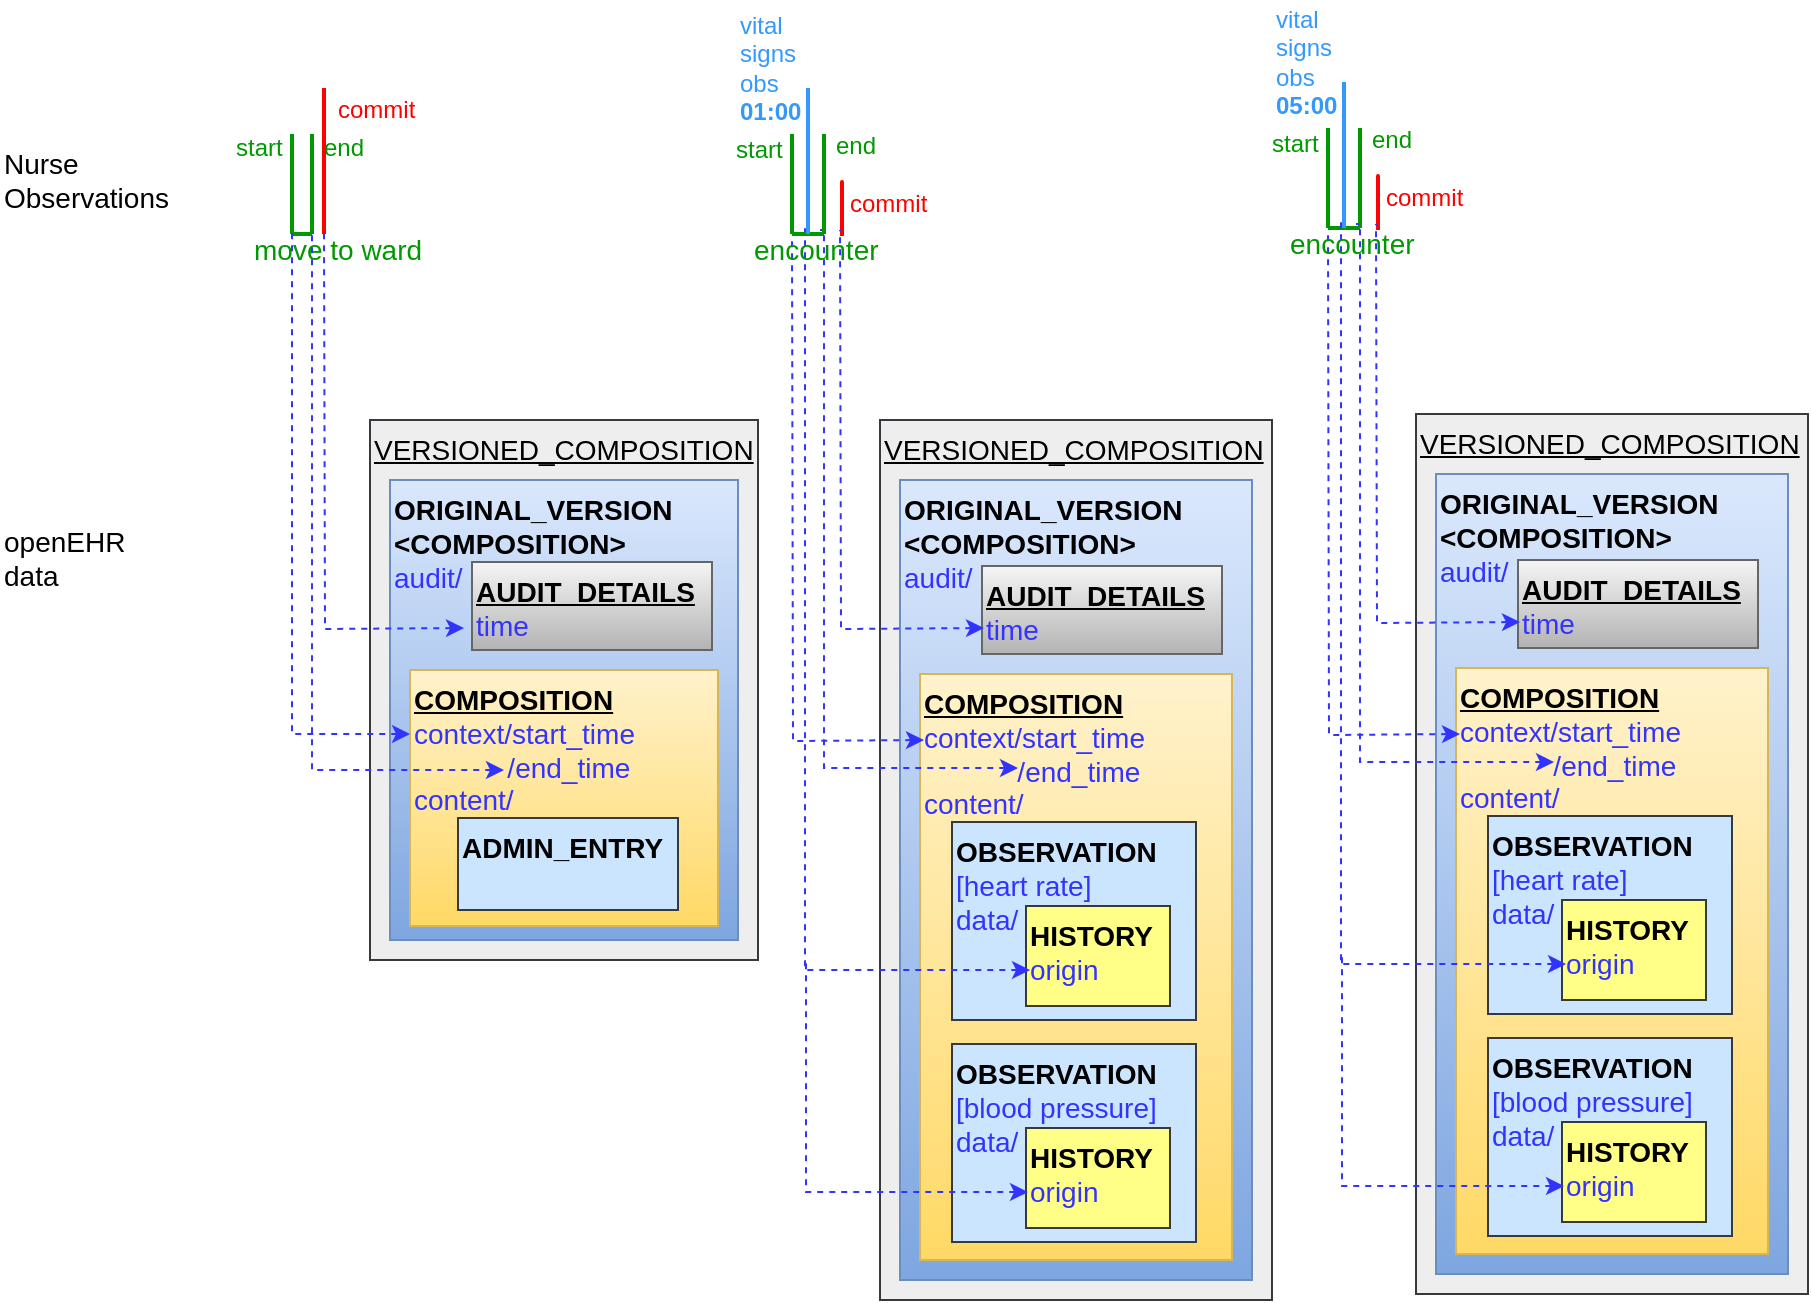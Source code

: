 <mxfile version="12.1.3" type="device" pages="1"><diagram id="17q0zIeaWyp3a5sSstnz" name="Page-1"><mxGraphModel dx="1422" dy="846" grid="1" gridSize="10" guides="1" tooltips="1" connect="1" arrows="1" fold="1" page="1" pageScale="1" pageWidth="1169" pageHeight="827" math="0" shadow="0"><root><mxCell id="0"/><mxCell id="1" parent="0"/><mxCell id="CNwp2tgJj030laKXjyMa-1" value="&lt;u&gt;&lt;span&gt;VERSIONED_COMPOSITION&lt;/span&gt;&lt;/u&gt;&lt;br&gt;" style="rounded=0;whiteSpace=wrap;html=1;fontSize=14;verticalAlign=top;align=left;fillColor=#eeeeee;strokeColor=#36393d;fontStyle=0" parent="1" vertex="1"><mxGeometry x="470" y="247" width="196" height="440" as="geometry"/></mxCell><mxCell id="CNwp2tgJj030laKXjyMa-10" value="&lt;b&gt;ORIGINAL_VERSION&lt;br&gt;&amp;lt;COMPOSITION&amp;gt;&lt;/b&gt;&lt;br&gt;&lt;font color=&quot;#3333ff&quot;&gt;audit/&lt;/font&gt;" style="rounded=0;whiteSpace=wrap;html=1;fontSize=14;verticalAlign=top;align=left;fillColor=#dae8fc;strokeColor=#6c8ebf;gradientColor=#7ea6e0;" parent="1" vertex="1"><mxGeometry x="480" y="277" width="176" height="400" as="geometry"/></mxCell><mxCell id="CNwp2tgJj030laKXjyMa-11" value="&lt;u style=&quot;font-weight: bold&quot;&gt;COMPOSITION&lt;br&gt;&lt;/u&gt;&lt;font color=&quot;#3333ff&quot;&gt;context/start_time&lt;br&gt;&amp;nbsp; &amp;nbsp; &amp;nbsp; &amp;nbsp; &amp;nbsp; &amp;nbsp; /end_time&lt;br&gt;content/&amp;nbsp;&lt;br&gt;&lt;/font&gt;" style="rounded=0;whiteSpace=wrap;html=1;fontSize=14;verticalAlign=top;align=left;fillColor=#fff2cc;strokeColor=#d6b656;gradientColor=#ffd966;" parent="1" vertex="1"><mxGeometry x="490" y="374" width="156" height="293" as="geometry"/></mxCell><mxCell id="CNwp2tgJj030laKXjyMa-12" value="&lt;u&gt;AUDIT_DETAILS&lt;/u&gt;&lt;br&gt;&lt;span style=&quot;font-weight: normal&quot;&gt;&lt;font color=&quot;#3333ff&quot;&gt;time&lt;/font&gt;&lt;/span&gt;" style="rounded=0;whiteSpace=wrap;html=1;fontSize=14;verticalAlign=top;align=left;fillColor=#f5f5f5;strokeColor=#666666;gradientColor=#b3b3b3;fontStyle=1" parent="1" vertex="1"><mxGeometry x="521" y="320" width="120" height="44" as="geometry"/></mxCell><mxCell id="CNwp2tgJj030laKXjyMa-32" value="&lt;b&gt;OBSERVATION&lt;/b&gt;&lt;font color=&quot;#3333ff&quot;&gt; [heart rate]&lt;/font&gt;&lt;br&gt;&lt;font color=&quot;#3333ff&quot;&gt;data/&lt;br&gt;&lt;/font&gt;" style="rounded=0;whiteSpace=wrap;html=1;fontSize=14;verticalAlign=top;align=left;fillColor=#cce5ff;strokeColor=#36393d;" parent="1" vertex="1"><mxGeometry x="506" y="448" width="122" height="99" as="geometry"/></mxCell><mxCell id="CNwp2tgJj030laKXjyMa-33" value="&lt;b&gt;HISTORY&lt;/b&gt;&lt;br&gt;&lt;font color=&quot;#3333ff&quot;&gt;origin&lt;/font&gt;" style="rounded=0;whiteSpace=wrap;html=1;fontSize=14;verticalAlign=top;align=left;fillColor=#ffff88;strokeColor=#36393d;" parent="1" vertex="1"><mxGeometry x="543" y="490" width="72" height="50" as="geometry"/></mxCell><mxCell id="CNwp2tgJj030laKXjyMa-34" value="Nurse&lt;br&gt;Observations" style="text;html=1;resizable=0;points=[];autosize=1;align=left;verticalAlign=top;spacingTop=-4;fontSize=14;fontColor=#000000;" parent="1" vertex="1"><mxGeometry x="30" y="108" width="100" height="40" as="geometry"/></mxCell><mxCell id="CNwp2tgJj030laKXjyMa-35" value="openEHR&lt;br&gt;data" style="text;html=1;resizable=0;points=[];autosize=1;align=left;verticalAlign=top;spacingTop=-4;fontSize=14;fontColor=#000000;" parent="1" vertex="1"><mxGeometry x="30" y="297" width="80" height="40" as="geometry"/></mxCell><mxCell id="CNwp2tgJj030laKXjyMa-36" style="edgeStyle=orthogonalEdgeStyle;rounded=0;orthogonalLoop=1;jettySize=auto;html=1;entryX=0.307;entryY=-0.175;entryDx=0;entryDy=0;entryPerimeter=0;strokeColor=#3333FF;strokeWidth=1;fontSize=14;fontColor=#000000;exitX=0.012;exitY=0.169;exitDx=0;exitDy=0;exitPerimeter=0;dashed=1;endArrow=none;endFill=0;startArrow=classic;startFill=1;" parent="1" edge="1"><mxGeometry relative="1" as="geometry"><mxPoint x="492" y="407" as="sourcePoint"/><mxPoint x="426" y="155" as="targetPoint"/></mxGeometry></mxCell><mxCell id="CNwp2tgJj030laKXjyMa-38" style="edgeStyle=orthogonalEdgeStyle;rounded=0;orthogonalLoop=1;jettySize=auto;html=1;strokeColor=#3333FF;strokeWidth=1;fontSize=14;fontColor=#000000;dashed=1;endArrow=none;endFill=0;startArrow=classic;startFill=1;entryX=0.471;entryY=0.05;entryDx=0;entryDy=0;entryPerimeter=0;" parent="1" edge="1"><mxGeometry relative="1" as="geometry"><mxPoint x="539" y="421" as="sourcePoint"/><mxPoint x="440" y="152" as="targetPoint"/><Array as="points"><mxPoint x="442" y="421"/><mxPoint x="442" y="152"/></Array></mxGeometry></mxCell><mxCell id="CNwp2tgJj030laKXjyMa-39" style="edgeStyle=orthogonalEdgeStyle;rounded=0;orthogonalLoop=1;jettySize=auto;html=1;strokeColor=#3333FF;strokeWidth=1;fontSize=14;fontColor=#000000;exitX=0.028;exitY=0.64;exitDx=0;exitDy=0;dashed=1;endArrow=none;endFill=0;startArrow=classic;startFill=1;entryX=0.393;entryY=-0.025;entryDx=0;entryDy=0;entryPerimeter=0;exitPerimeter=0;" parent="1" target="CNwp2tgJj030laKXjyMa-19" edge="1" source="CNwp2tgJj030laKXjyMa-33"><mxGeometry relative="1" as="geometry"><mxPoint x="504" y="685.5" as="sourcePoint"/><mxPoint x="382" y="328.5" as="targetPoint"/><Array as="points"><mxPoint x="433" y="522"/></Array></mxGeometry></mxCell><mxCell id="X2bDUbyLFdhplwHxZlDc-37" value="" style="endArrow=none;html=1;strokeColor=#009900;strokeWidth=2;" edge="1" parent="1"><mxGeometry width="50" height="50" relative="1" as="geometry"><mxPoint x="176" y="154" as="sourcePoint"/><mxPoint x="186" y="154" as="targetPoint"/></mxGeometry></mxCell><mxCell id="X2bDUbyLFdhplwHxZlDc-38" value="" style="endArrow=none;html=1;strokeColor=#009900;strokeWidth=2;" edge="1" parent="1"><mxGeometry width="50" height="50" relative="1" as="geometry"><mxPoint x="176" y="104" as="sourcePoint"/><mxPoint x="176" y="154" as="targetPoint"/></mxGeometry></mxCell><mxCell id="X2bDUbyLFdhplwHxZlDc-39" value="" style="endArrow=none;html=1;strokeColor=#009900;strokeWidth=2;" edge="1" parent="1"><mxGeometry width="50" height="50" relative="1" as="geometry"><mxPoint x="186" y="104" as="sourcePoint"/><mxPoint x="186" y="154" as="targetPoint"/></mxGeometry></mxCell><mxCell id="X2bDUbyLFdhplwHxZlDc-41" value="move to ward" style="text;html=1;resizable=0;points=[];autosize=1;align=left;verticalAlign=top;spacingTop=-4;fontColor=#009900;fontSize=14;" vertex="1" parent="1"><mxGeometry x="155" y="151" width="100" height="20" as="geometry"/></mxCell><mxCell id="X2bDUbyLFdhplwHxZlDc-42" value="start" style="text;html=1;resizable=0;points=[];autosize=1;align=left;verticalAlign=top;spacingTop=-4;fontColor=#009900;" vertex="1" parent="1"><mxGeometry x="146" y="101" width="40" height="20" as="geometry"/></mxCell><mxCell id="X2bDUbyLFdhplwHxZlDc-43" value="end" style="text;html=1;resizable=0;points=[];autosize=1;align=left;verticalAlign=top;spacingTop=-4;fontColor=#009900;" vertex="1" parent="1"><mxGeometry x="190" y="101" width="40" height="20" as="geometry"/></mxCell><mxCell id="X2bDUbyLFdhplwHxZlDc-45" value="" style="endArrow=none;html=1;strokeColor=#FF0000;strokeWidth=2;" edge="1" parent="1"><mxGeometry width="50" height="50" relative="1" as="geometry"><mxPoint x="192" y="81" as="sourcePoint"/><mxPoint x="192" y="154" as="targetPoint"/><Array as="points"><mxPoint x="192" y="111"/></Array></mxGeometry></mxCell><mxCell id="X2bDUbyLFdhplwHxZlDc-46" value="commit" style="text;html=1;resizable=0;points=[];autosize=1;align=left;verticalAlign=top;spacingTop=-4;fontColor=#FF0000;" vertex="1" parent="1"><mxGeometry x="197" y="82" width="50" height="20" as="geometry"/></mxCell><mxCell id="X2bDUbyLFdhplwHxZlDc-49" value="" style="group" vertex="1" connectable="0" parent="1"><mxGeometry x="396" y="40" width="107" height="131" as="geometry"/></mxCell><mxCell id="CNwp2tgJj030laKXjyMa-13" value="" style="endArrow=none;html=1;strokeColor=#009900;strokeWidth=2;" parent="X2bDUbyLFdhplwHxZlDc-49" edge="1"><mxGeometry width="50" height="50" relative="1" as="geometry"><mxPoint x="30" y="114" as="sourcePoint"/><mxPoint x="46" y="114" as="targetPoint"/></mxGeometry></mxCell><mxCell id="CNwp2tgJj030laKXjyMa-14" value="" style="endArrow=none;html=1;strokeColor=#009900;strokeWidth=2;" parent="X2bDUbyLFdhplwHxZlDc-49" edge="1"><mxGeometry width="50" height="50" relative="1" as="geometry"><mxPoint x="30" y="64" as="sourcePoint"/><mxPoint x="30" y="114" as="targetPoint"/></mxGeometry></mxCell><mxCell id="CNwp2tgJj030laKXjyMa-15" value="" style="endArrow=none;html=1;strokeColor=#009900;strokeWidth=2;" parent="X2bDUbyLFdhplwHxZlDc-49" edge="1"><mxGeometry width="50" height="50" relative="1" as="geometry"><mxPoint x="46" y="64" as="sourcePoint"/><mxPoint x="46" y="114" as="targetPoint"/></mxGeometry></mxCell><mxCell id="CNwp2tgJj030laKXjyMa-17" value="" style="endArrow=none;html=1;strokeColor=#3399FF;strokeWidth=2;" parent="X2bDUbyLFdhplwHxZlDc-49" edge="1"><mxGeometry width="50" height="50" relative="1" as="geometry"><mxPoint x="38" y="41" as="sourcePoint"/><mxPoint x="38" y="114" as="targetPoint"/></mxGeometry></mxCell><mxCell id="CNwp2tgJj030laKXjyMa-19" value="encounter" style="text;html=1;resizable=0;points=[];autosize=1;align=left;verticalAlign=top;spacingTop=-4;fontColor=#009900;fontSize=14;" parent="X2bDUbyLFdhplwHxZlDc-49" vertex="1"><mxGeometry x="9" y="111" width="70" height="20" as="geometry"/></mxCell><mxCell id="CNwp2tgJj030laKXjyMa-21" value="start" style="text;html=1;resizable=0;points=[];autosize=1;align=left;verticalAlign=top;spacingTop=-4;fontColor=#009900;" parent="X2bDUbyLFdhplwHxZlDc-49" vertex="1"><mxGeometry y="62" width="40" height="20" as="geometry"/></mxCell><mxCell id="CNwp2tgJj030laKXjyMa-22" value="end" style="text;html=1;resizable=0;points=[];autosize=1;align=left;verticalAlign=top;spacingTop=-4;fontColor=#009900;" parent="X2bDUbyLFdhplwHxZlDc-49" vertex="1"><mxGeometry x="50" y="60" width="40" height="20" as="geometry"/></mxCell><mxCell id="CNwp2tgJj030laKXjyMa-23" value="vital&lt;br&gt;signs&lt;br&gt;obs&lt;br&gt;&lt;b&gt;01:00&lt;/b&gt;" style="text;html=1;resizable=0;points=[];autosize=1;align=left;verticalAlign=top;spacingTop=-4;fontColor=#3399FF;" parent="X2bDUbyLFdhplwHxZlDc-49" vertex="1"><mxGeometry x="2" width="50" height="60" as="geometry"/></mxCell><mxCell id="CNwp2tgJj030laKXjyMa-29" value="" style="endArrow=none;html=1;strokeColor=#FF0000;strokeWidth=2;" parent="X2bDUbyLFdhplwHxZlDc-49" edge="1"><mxGeometry width="50" height="50" relative="1" as="geometry"><mxPoint x="55" y="103" as="sourcePoint"/><mxPoint x="55" y="115" as="targetPoint"/><Array as="points"><mxPoint x="55" y="83"/></Array></mxGeometry></mxCell><mxCell id="CNwp2tgJj030laKXjyMa-31" value="commit" style="text;html=1;resizable=0;points=[];autosize=1;align=left;verticalAlign=top;spacingTop=-4;fontColor=#FF0000;" parent="X2bDUbyLFdhplwHxZlDc-49" vertex="1"><mxGeometry x="57" y="89" width="50" height="20" as="geometry"/></mxCell><mxCell id="X2bDUbyLFdhplwHxZlDc-50" value="" style="group" vertex="1" connectable="0" parent="1"><mxGeometry x="695" y="37" width="107" height="131" as="geometry"/></mxCell><mxCell id="X2bDUbyLFdhplwHxZlDc-51" value="" style="endArrow=none;html=1;strokeColor=#009900;strokeWidth=2;" edge="1" parent="X2bDUbyLFdhplwHxZlDc-50"><mxGeometry width="50" height="50" relative="1" as="geometry"><mxPoint x="-1" y="114" as="sourcePoint"/><mxPoint x="15" y="114" as="targetPoint"/></mxGeometry></mxCell><mxCell id="X2bDUbyLFdhplwHxZlDc-52" value="" style="endArrow=none;html=1;strokeColor=#009900;strokeWidth=2;" edge="1" parent="X2bDUbyLFdhplwHxZlDc-50"><mxGeometry width="50" height="50" relative="1" as="geometry"><mxPoint x="-1" y="64" as="sourcePoint"/><mxPoint x="-1" y="114" as="targetPoint"/></mxGeometry></mxCell><mxCell id="X2bDUbyLFdhplwHxZlDc-53" value="" style="endArrow=none;html=1;strokeColor=#009900;strokeWidth=2;" edge="1" parent="X2bDUbyLFdhplwHxZlDc-50"><mxGeometry width="50" height="50" relative="1" as="geometry"><mxPoint x="15" y="64" as="sourcePoint"/><mxPoint x="15" y="114" as="targetPoint"/></mxGeometry></mxCell><mxCell id="X2bDUbyLFdhplwHxZlDc-54" value="" style="endArrow=none;html=1;strokeColor=#3399FF;strokeWidth=2;" edge="1" parent="X2bDUbyLFdhplwHxZlDc-50"><mxGeometry width="50" height="50" relative="1" as="geometry"><mxPoint x="7" y="41" as="sourcePoint"/><mxPoint x="7" y="114" as="targetPoint"/></mxGeometry></mxCell><mxCell id="X2bDUbyLFdhplwHxZlDc-56" value="start" style="text;html=1;resizable=0;points=[];autosize=1;align=left;verticalAlign=top;spacingTop=-4;fontColor=#009900;" vertex="1" parent="X2bDUbyLFdhplwHxZlDc-50"><mxGeometry x="-31" y="62" width="40" height="20" as="geometry"/></mxCell><mxCell id="X2bDUbyLFdhplwHxZlDc-57" value="end" style="text;html=1;resizable=0;points=[];autosize=1;align=left;verticalAlign=top;spacingTop=-4;fontColor=#009900;" vertex="1" parent="X2bDUbyLFdhplwHxZlDc-50"><mxGeometry x="19" y="60" width="40" height="20" as="geometry"/></mxCell><mxCell id="X2bDUbyLFdhplwHxZlDc-58" value="vital&lt;br&gt;signs&lt;br&gt;obs&lt;br&gt;&lt;b&gt;05:00&lt;/b&gt;" style="text;html=1;resizable=0;points=[];autosize=1;align=left;verticalAlign=top;spacingTop=-4;fontColor=#3399FF;" vertex="1" parent="X2bDUbyLFdhplwHxZlDc-50"><mxGeometry x="-29" width="50" height="60" as="geometry"/></mxCell><mxCell id="X2bDUbyLFdhplwHxZlDc-59" value="" style="endArrow=none;html=1;strokeColor=#FF0000;strokeWidth=2;" edge="1" parent="X2bDUbyLFdhplwHxZlDc-50"><mxGeometry width="50" height="50" relative="1" as="geometry"><mxPoint x="24" y="103" as="sourcePoint"/><mxPoint x="24" y="115" as="targetPoint"/><Array as="points"><mxPoint x="24" y="83"/></Array></mxGeometry></mxCell><mxCell id="X2bDUbyLFdhplwHxZlDc-60" value="commit" style="text;html=1;resizable=0;points=[];autosize=1;align=left;verticalAlign=top;spacingTop=-4;fontColor=#FF0000;" vertex="1" parent="X2bDUbyLFdhplwHxZlDc-50"><mxGeometry x="26" y="89" width="50" height="20" as="geometry"/></mxCell><mxCell id="X2bDUbyLFdhplwHxZlDc-94" value="&lt;u&gt;&lt;span&gt;VERSIONED_COMPOSITION&lt;/span&gt;&lt;/u&gt;&lt;br&gt;" style="rounded=0;whiteSpace=wrap;html=1;fontSize=14;verticalAlign=top;align=left;fillColor=#eeeeee;strokeColor=#36393d;fontStyle=0" vertex="1" parent="1"><mxGeometry x="215" y="247" width="194" height="270" as="geometry"/></mxCell><mxCell id="X2bDUbyLFdhplwHxZlDc-95" value="&lt;b&gt;ORIGINAL_VERSION&lt;br&gt;&amp;lt;COMPOSITION&amp;gt;&lt;/b&gt;&lt;br&gt;&lt;font color=&quot;#3333ff&quot;&gt;audit/&lt;/font&gt;" style="rounded=0;whiteSpace=wrap;html=1;fontSize=14;verticalAlign=top;align=left;fillColor=#dae8fc;strokeColor=#6c8ebf;gradientColor=#7ea6e0;" vertex="1" parent="1"><mxGeometry x="225" y="277" width="174" height="230" as="geometry"/></mxCell><mxCell id="X2bDUbyLFdhplwHxZlDc-96" value="&lt;u style=&quot;font-weight: bold&quot;&gt;COMPOSITION&lt;br&gt;&lt;/u&gt;&lt;font color=&quot;#3333ff&quot;&gt;context/start_time&lt;br&gt;&amp;nbsp; &amp;nbsp; &amp;nbsp; &amp;nbsp; &amp;nbsp; &amp;nbsp; /end_time&lt;br&gt;content/&amp;nbsp;&lt;br&gt;&lt;/font&gt;" style="rounded=0;whiteSpace=wrap;html=1;fontSize=14;verticalAlign=top;align=left;fillColor=#fff2cc;strokeColor=#d6b656;gradientColor=#ffd966;" vertex="1" parent="1"><mxGeometry x="235" y="372" width="154" height="128" as="geometry"/></mxCell><mxCell id="X2bDUbyLFdhplwHxZlDc-97" value="&lt;u&gt;AUDIT_DETAILS&lt;/u&gt;&lt;br&gt;&lt;span style=&quot;font-weight: normal&quot;&gt;&lt;font color=&quot;#3333ff&quot;&gt;time&lt;/font&gt;&lt;/span&gt;" style="rounded=0;whiteSpace=wrap;html=1;fontSize=14;verticalAlign=top;align=left;fillColor=#f5f5f5;strokeColor=#666666;gradientColor=#b3b3b3;fontStyle=1" vertex="1" parent="1"><mxGeometry x="266" y="318" width="120" height="44" as="geometry"/></mxCell><mxCell id="X2bDUbyLFdhplwHxZlDc-98" value="&lt;b&gt;ADMIN_ENTRY&lt;/b&gt;&lt;font color=&quot;#3333ff&quot;&gt;&lt;br&gt;&lt;/font&gt;" style="rounded=0;whiteSpace=wrap;html=1;fontSize=14;verticalAlign=top;align=left;fillColor=#cce5ff;strokeColor=#36393d;" vertex="1" parent="1"><mxGeometry x="259" y="446" width="110" height="46" as="geometry"/></mxCell><mxCell id="X2bDUbyLFdhplwHxZlDc-105" style="edgeStyle=orthogonalEdgeStyle;rounded=0;orthogonalLoop=1;jettySize=auto;html=1;entryX=-0.08;entryY=1.15;entryDx=0;entryDy=0;entryPerimeter=0;strokeColor=#3333FF;strokeWidth=1;fontSize=14;fontColor=#000000;exitX=0;exitY=0.5;exitDx=0;exitDy=0;dashed=1;endArrow=none;endFill=0;startArrow=classic;startFill=1;" edge="1" parent="1"><mxGeometry relative="1" as="geometry"><mxPoint x="522" y="351" as="sourcePoint"/><mxPoint x="450" y="152" as="targetPoint"/></mxGeometry></mxCell><mxCell id="X2bDUbyLFdhplwHxZlDc-106" value="&lt;b&gt;OBSERVATION&lt;/b&gt;&lt;font color=&quot;#3333ff&quot;&gt; [blood pressure]&lt;/font&gt;&lt;br&gt;&lt;font color=&quot;#3333ff&quot;&gt;data/&lt;br&gt;&lt;/font&gt;" style="rounded=0;whiteSpace=wrap;html=1;fontSize=14;verticalAlign=top;align=left;fillColor=#cce5ff;strokeColor=#36393d;" vertex="1" parent="1"><mxGeometry x="506" y="559" width="122" height="99" as="geometry"/></mxCell><mxCell id="X2bDUbyLFdhplwHxZlDc-107" value="&lt;b&gt;HISTORY&lt;/b&gt;&lt;br&gt;&lt;font color=&quot;#3333ff&quot;&gt;origin&lt;/font&gt;" style="rounded=0;whiteSpace=wrap;html=1;fontSize=14;verticalAlign=top;align=left;fillColor=#ffff88;strokeColor=#36393d;" vertex="1" parent="1"><mxGeometry x="543" y="601" width="72" height="50" as="geometry"/></mxCell><mxCell id="X2bDUbyLFdhplwHxZlDc-104" style="edgeStyle=orthogonalEdgeStyle;rounded=0;orthogonalLoop=1;jettySize=auto;html=1;strokeColor=#3333FF;strokeWidth=1;fontSize=14;fontColor=#000000;exitX=0.179;exitY=0.651;exitDx=0;exitDy=0;dashed=1;endArrow=none;endFill=0;startArrow=classic;startFill=1;exitPerimeter=0;" edge="1" parent="1"><mxGeometry relative="1" as="geometry"><mxPoint x="544" y="633" as="sourcePoint"/><mxPoint x="433" y="517" as="targetPoint"/><Array as="points"><mxPoint x="433" y="633"/></Array></mxGeometry></mxCell><mxCell id="X2bDUbyLFdhplwHxZlDc-109" style="edgeStyle=orthogonalEdgeStyle;rounded=0;orthogonalLoop=1;jettySize=auto;html=1;strokeColor=#3333FF;strokeWidth=1;fontSize=14;fontColor=#000000;exitX=0;exitY=0.25;exitDx=0;exitDy=0;dashed=1;endArrow=none;endFill=0;startArrow=classic;startFill=1;entryX=0.21;entryY=0.1;entryDx=0;entryDy=0;entryPerimeter=0;" edge="1" parent="1" source="X2bDUbyLFdhplwHxZlDc-96" target="X2bDUbyLFdhplwHxZlDc-41"><mxGeometry relative="1" as="geometry"><mxPoint x="266" y="583" as="sourcePoint"/><mxPoint x="155" y="467" as="targetPoint"/><Array as="points"><mxPoint x="176" y="404"/></Array></mxGeometry></mxCell><mxCell id="X2bDUbyLFdhplwHxZlDc-110" style="edgeStyle=orthogonalEdgeStyle;rounded=0;orthogonalLoop=1;jettySize=auto;html=1;strokeColor=#3333FF;strokeWidth=1;fontSize=14;fontColor=#000000;exitX=0;exitY=0.25;exitDx=0;exitDy=0;dashed=1;endArrow=none;endFill=0;startArrow=classic;startFill=1;entryX=0.21;entryY=0.1;entryDx=0;entryDy=0;entryPerimeter=0;" edge="1" parent="1"><mxGeometry relative="1" as="geometry"><mxPoint x="282" y="422" as="sourcePoint"/><mxPoint x="186" y="153" as="targetPoint"/><Array as="points"><mxPoint x="282" y="422"/><mxPoint x="186" y="422"/></Array></mxGeometry></mxCell><mxCell id="X2bDUbyLFdhplwHxZlDc-111" style="edgeStyle=orthogonalEdgeStyle;rounded=0;orthogonalLoop=1;jettySize=auto;html=1;strokeColor=#3333FF;strokeWidth=1;fontSize=14;fontColor=#000000;exitX=0;exitY=0.25;exitDx=0;exitDy=0;dashed=1;endArrow=none;endFill=0;startArrow=classic;startFill=1;entryX=0.21;entryY=0.1;entryDx=0;entryDy=0;entryPerimeter=0;" edge="1" parent="1"><mxGeometry relative="1" as="geometry"><mxPoint x="262" y="351" as="sourcePoint"/><mxPoint x="192" y="153" as="targetPoint"/></mxGeometry></mxCell><mxCell id="X2bDUbyLFdhplwHxZlDc-112" value="&lt;u&gt;&lt;span&gt;VERSIONED_COMPOSITION&lt;/span&gt;&lt;/u&gt;&lt;br&gt;" style="rounded=0;whiteSpace=wrap;html=1;fontSize=14;verticalAlign=top;align=left;fillColor=#eeeeee;strokeColor=#36393d;fontStyle=0" vertex="1" parent="1"><mxGeometry x="738" y="244" width="196" height="440" as="geometry"/></mxCell><mxCell id="X2bDUbyLFdhplwHxZlDc-113" value="&lt;b&gt;ORIGINAL_VERSION&lt;br&gt;&amp;lt;COMPOSITION&amp;gt;&lt;/b&gt;&lt;br&gt;&lt;font color=&quot;#3333ff&quot;&gt;audit/&lt;/font&gt;" style="rounded=0;whiteSpace=wrap;html=1;fontSize=14;verticalAlign=top;align=left;fillColor=#dae8fc;strokeColor=#6c8ebf;gradientColor=#7ea6e0;" vertex="1" parent="1"><mxGeometry x="748" y="274" width="176" height="400" as="geometry"/></mxCell><mxCell id="X2bDUbyLFdhplwHxZlDc-114" value="&lt;u style=&quot;font-weight: bold&quot;&gt;COMPOSITION&lt;br&gt;&lt;/u&gt;&lt;font color=&quot;#3333ff&quot;&gt;context/start_time&lt;br&gt;&amp;nbsp; &amp;nbsp; &amp;nbsp; &amp;nbsp; &amp;nbsp; &amp;nbsp; /end_time&lt;br&gt;content/&amp;nbsp;&lt;br&gt;&lt;/font&gt;" style="rounded=0;whiteSpace=wrap;html=1;fontSize=14;verticalAlign=top;align=left;fillColor=#fff2cc;strokeColor=#d6b656;gradientColor=#ffd966;" vertex="1" parent="1"><mxGeometry x="758" y="371" width="156" height="293" as="geometry"/></mxCell><mxCell id="X2bDUbyLFdhplwHxZlDc-115" value="&lt;u&gt;AUDIT_DETAILS&lt;/u&gt;&lt;br&gt;&lt;span style=&quot;font-weight: normal&quot;&gt;&lt;font color=&quot;#3333ff&quot;&gt;time&lt;/font&gt;&lt;/span&gt;" style="rounded=0;whiteSpace=wrap;html=1;fontSize=14;verticalAlign=top;align=left;fillColor=#f5f5f5;strokeColor=#666666;gradientColor=#b3b3b3;fontStyle=1" vertex="1" parent="1"><mxGeometry x="789" y="317" width="120" height="44" as="geometry"/></mxCell><mxCell id="X2bDUbyLFdhplwHxZlDc-116" value="&lt;b&gt;OBSERVATION&lt;/b&gt;&lt;font color=&quot;#3333ff&quot;&gt; [heart rate]&lt;/font&gt;&lt;br&gt;&lt;font color=&quot;#3333ff&quot;&gt;data/&lt;br&gt;&lt;/font&gt;" style="rounded=0;whiteSpace=wrap;html=1;fontSize=14;verticalAlign=top;align=left;fillColor=#cce5ff;strokeColor=#36393d;" vertex="1" parent="1"><mxGeometry x="774" y="445" width="122" height="99" as="geometry"/></mxCell><mxCell id="X2bDUbyLFdhplwHxZlDc-117" value="&lt;b&gt;HISTORY&lt;/b&gt;&lt;br&gt;&lt;font color=&quot;#3333ff&quot;&gt;origin&lt;/font&gt;" style="rounded=0;whiteSpace=wrap;html=1;fontSize=14;verticalAlign=top;align=left;fillColor=#ffff88;strokeColor=#36393d;" vertex="1" parent="1"><mxGeometry x="811" y="487" width="72" height="50" as="geometry"/></mxCell><mxCell id="X2bDUbyLFdhplwHxZlDc-118" style="edgeStyle=orthogonalEdgeStyle;rounded=0;orthogonalLoop=1;jettySize=auto;html=1;entryX=0.307;entryY=-0.175;entryDx=0;entryDy=0;entryPerimeter=0;strokeColor=#3333FF;strokeWidth=1;fontSize=14;fontColor=#000000;exitX=0.012;exitY=0.169;exitDx=0;exitDy=0;exitPerimeter=0;dashed=1;endArrow=none;endFill=0;startArrow=classic;startFill=1;" edge="1" parent="1"><mxGeometry relative="1" as="geometry"><mxPoint x="760" y="404" as="sourcePoint"/><mxPoint x="694" y="152" as="targetPoint"/></mxGeometry></mxCell><mxCell id="X2bDUbyLFdhplwHxZlDc-119" style="edgeStyle=orthogonalEdgeStyle;rounded=0;orthogonalLoop=1;jettySize=auto;html=1;strokeColor=#3333FF;strokeWidth=1;fontSize=14;fontColor=#000000;dashed=1;endArrow=none;endFill=0;startArrow=classic;startFill=1;entryX=0.471;entryY=0.05;entryDx=0;entryDy=0;entryPerimeter=0;" edge="1" parent="1"><mxGeometry relative="1" as="geometry"><mxPoint x="807" y="418" as="sourcePoint"/><mxPoint x="708" y="149" as="targetPoint"/><Array as="points"><mxPoint x="710" y="418"/><mxPoint x="710" y="149"/></Array></mxGeometry></mxCell><mxCell id="X2bDUbyLFdhplwHxZlDc-120" style="edgeStyle=orthogonalEdgeStyle;rounded=0;orthogonalLoop=1;jettySize=auto;html=1;strokeColor=#3333FF;strokeWidth=1;fontSize=14;fontColor=#000000;exitX=0.028;exitY=0.64;exitDx=0;exitDy=0;dashed=1;endArrow=none;endFill=0;startArrow=classic;startFill=1;entryX=0.393;entryY=-0.025;entryDx=0;entryDy=0;entryPerimeter=0;exitPerimeter=0;" edge="1" parent="1" source="X2bDUbyLFdhplwHxZlDc-117" target="X2bDUbyLFdhplwHxZlDc-122"><mxGeometry relative="1" as="geometry"><mxPoint x="772" y="682.5" as="sourcePoint"/><mxPoint x="650" y="325.5" as="targetPoint"/><Array as="points"><mxPoint x="701" y="519"/></Array></mxGeometry></mxCell><mxCell id="X2bDUbyLFdhplwHxZlDc-122" value="encounter" style="text;html=1;resizable=0;points=[];autosize=1;align=left;verticalAlign=top;spacingTop=-4;fontColor=#009900;fontSize=14;" vertex="1" parent="1"><mxGeometry x="673" y="148" width="70" height="20" as="geometry"/></mxCell><mxCell id="X2bDUbyLFdhplwHxZlDc-125" style="edgeStyle=orthogonalEdgeStyle;rounded=0;orthogonalLoop=1;jettySize=auto;html=1;entryX=-0.08;entryY=1.15;entryDx=0;entryDy=0;entryPerimeter=0;strokeColor=#3333FF;strokeWidth=1;fontSize=14;fontColor=#000000;exitX=0;exitY=0.5;exitDx=0;exitDy=0;dashed=1;endArrow=none;endFill=0;startArrow=classic;startFill=1;" edge="1" parent="1"><mxGeometry relative="1" as="geometry"><mxPoint x="790" y="348" as="sourcePoint"/><mxPoint x="718" y="149" as="targetPoint"/></mxGeometry></mxCell><mxCell id="X2bDUbyLFdhplwHxZlDc-126" value="&lt;b&gt;OBSERVATION&lt;/b&gt;&lt;font color=&quot;#3333ff&quot;&gt; [blood pressure]&lt;/font&gt;&lt;br&gt;&lt;font color=&quot;#3333ff&quot;&gt;data/&lt;br&gt;&lt;/font&gt;" style="rounded=0;whiteSpace=wrap;html=1;fontSize=14;verticalAlign=top;align=left;fillColor=#cce5ff;strokeColor=#36393d;" vertex="1" parent="1"><mxGeometry x="774" y="556" width="122" height="99" as="geometry"/></mxCell><mxCell id="X2bDUbyLFdhplwHxZlDc-127" value="&lt;b&gt;HISTORY&lt;/b&gt;&lt;br&gt;&lt;font color=&quot;#3333ff&quot;&gt;origin&lt;/font&gt;" style="rounded=0;whiteSpace=wrap;html=1;fontSize=14;verticalAlign=top;align=left;fillColor=#ffff88;strokeColor=#36393d;" vertex="1" parent="1"><mxGeometry x="811" y="598" width="72" height="50" as="geometry"/></mxCell><mxCell id="X2bDUbyLFdhplwHxZlDc-128" style="edgeStyle=orthogonalEdgeStyle;rounded=0;orthogonalLoop=1;jettySize=auto;html=1;strokeColor=#3333FF;strokeWidth=1;fontSize=14;fontColor=#000000;exitX=0.179;exitY=0.651;exitDx=0;exitDy=0;dashed=1;endArrow=none;endFill=0;startArrow=classic;startFill=1;exitPerimeter=0;" edge="1" parent="1"><mxGeometry relative="1" as="geometry"><mxPoint x="812" y="630" as="sourcePoint"/><mxPoint x="701" y="514" as="targetPoint"/><Array as="points"><mxPoint x="701" y="630"/></Array></mxGeometry></mxCell></root></mxGraphModel></diagram></mxfile>